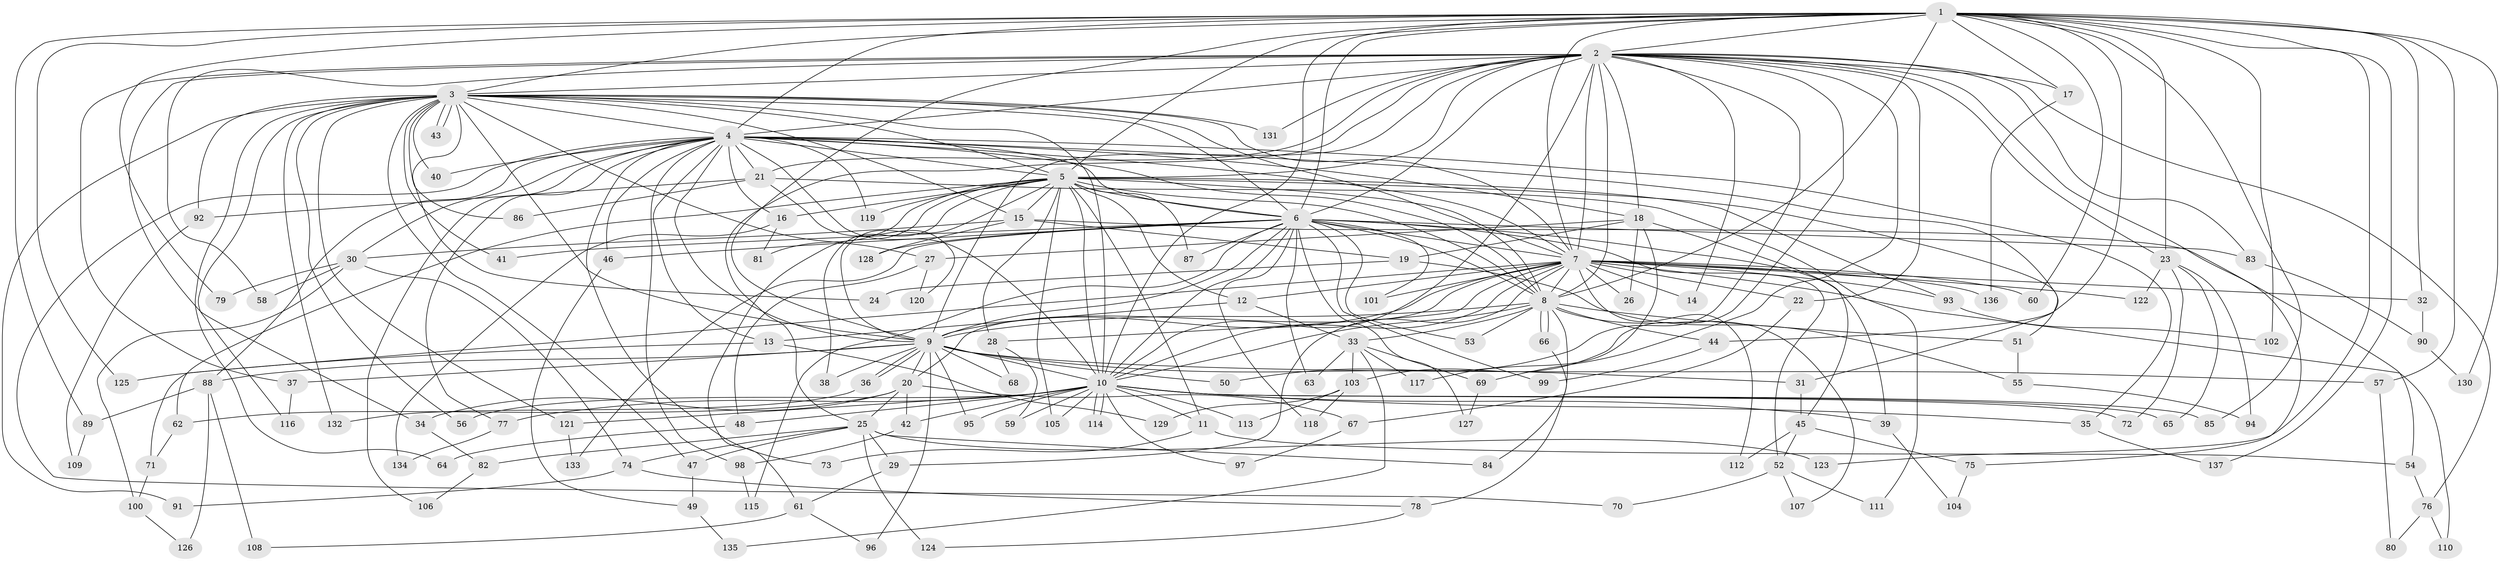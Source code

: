 // coarse degree distribution, {36: 0.009174311926605505, 24: 0.01834862385321101, 23: 0.009174311926605505, 22: 0.009174311926605505, 37: 0.009174311926605505, 14: 0.009174311926605505, 18: 0.009174311926605505, 4: 0.045871559633027525, 6: 0.027522935779816515, 2: 0.46788990825688076, 10: 0.009174311926605505, 3: 0.27522935779816515, 7: 0.027522935779816515, 5: 0.03669724770642202, 9: 0.009174311926605505, 1: 0.01834862385321101, 8: 0.009174311926605505}
// Generated by graph-tools (version 1.1) at 2025/23/03/03/25 07:23:41]
// undirected, 137 vertices, 299 edges
graph export_dot {
graph [start="1"]
  node [color=gray90,style=filled];
  1;
  2;
  3;
  4;
  5;
  6;
  7;
  8;
  9;
  10;
  11;
  12;
  13;
  14;
  15;
  16;
  17;
  18;
  19;
  20;
  21;
  22;
  23;
  24;
  25;
  26;
  27;
  28;
  29;
  30;
  31;
  32;
  33;
  34;
  35;
  36;
  37;
  38;
  39;
  40;
  41;
  42;
  43;
  44;
  45;
  46;
  47;
  48;
  49;
  50;
  51;
  52;
  53;
  54;
  55;
  56;
  57;
  58;
  59;
  60;
  61;
  62;
  63;
  64;
  65;
  66;
  67;
  68;
  69;
  70;
  71;
  72;
  73;
  74;
  75;
  76;
  77;
  78;
  79;
  80;
  81;
  82;
  83;
  84;
  85;
  86;
  87;
  88;
  89;
  90;
  91;
  92;
  93;
  94;
  95;
  96;
  97;
  98;
  99;
  100;
  101;
  102;
  103;
  104;
  105;
  106;
  107;
  108;
  109;
  110;
  111;
  112;
  113;
  114;
  115;
  116;
  117;
  118;
  119;
  120;
  121;
  122;
  123;
  124;
  125;
  126;
  127;
  128;
  129;
  130;
  131;
  132;
  133;
  134;
  135;
  136;
  137;
  1 -- 2;
  1 -- 3;
  1 -- 4;
  1 -- 5;
  1 -- 6;
  1 -- 7;
  1 -- 8;
  1 -- 9;
  1 -- 10;
  1 -- 17;
  1 -- 23;
  1 -- 32;
  1 -- 44;
  1 -- 57;
  1 -- 60;
  1 -- 79;
  1 -- 85;
  1 -- 89;
  1 -- 102;
  1 -- 123;
  1 -- 125;
  1 -- 130;
  1 -- 137;
  2 -- 3;
  2 -- 4;
  2 -- 5;
  2 -- 6;
  2 -- 7;
  2 -- 8;
  2 -- 9;
  2 -- 10;
  2 -- 14;
  2 -- 17;
  2 -- 18;
  2 -- 21;
  2 -- 22;
  2 -- 23;
  2 -- 25;
  2 -- 34;
  2 -- 37;
  2 -- 50;
  2 -- 58;
  2 -- 69;
  2 -- 75;
  2 -- 76;
  2 -- 83;
  2 -- 103;
  2 -- 131;
  3 -- 4;
  3 -- 5;
  3 -- 6;
  3 -- 7;
  3 -- 8;
  3 -- 9;
  3 -- 10;
  3 -- 15;
  3 -- 24;
  3 -- 27;
  3 -- 40;
  3 -- 41;
  3 -- 43;
  3 -- 43;
  3 -- 47;
  3 -- 56;
  3 -- 64;
  3 -- 86;
  3 -- 91;
  3 -- 92;
  3 -- 116;
  3 -- 121;
  3 -- 131;
  3 -- 132;
  4 -- 5;
  4 -- 6;
  4 -- 7;
  4 -- 8;
  4 -- 9;
  4 -- 10;
  4 -- 13;
  4 -- 16;
  4 -- 18;
  4 -- 21;
  4 -- 30;
  4 -- 31;
  4 -- 35;
  4 -- 40;
  4 -- 46;
  4 -- 70;
  4 -- 73;
  4 -- 77;
  4 -- 88;
  4 -- 98;
  4 -- 106;
  4 -- 119;
  5 -- 6;
  5 -- 7;
  5 -- 8;
  5 -- 9;
  5 -- 10;
  5 -- 11;
  5 -- 12;
  5 -- 15;
  5 -- 16;
  5 -- 28;
  5 -- 38;
  5 -- 51;
  5 -- 61;
  5 -- 62;
  5 -- 81;
  5 -- 87;
  5 -- 93;
  5 -- 105;
  5 -- 119;
  6 -- 7;
  6 -- 8;
  6 -- 9;
  6 -- 10;
  6 -- 39;
  6 -- 41;
  6 -- 46;
  6 -- 52;
  6 -- 53;
  6 -- 63;
  6 -- 83;
  6 -- 87;
  6 -- 99;
  6 -- 101;
  6 -- 115;
  6 -- 118;
  6 -- 127;
  6 -- 128;
  6 -- 133;
  7 -- 8;
  7 -- 9;
  7 -- 10;
  7 -- 12;
  7 -- 14;
  7 -- 20;
  7 -- 22;
  7 -- 26;
  7 -- 28;
  7 -- 29;
  7 -- 32;
  7 -- 60;
  7 -- 71;
  7 -- 93;
  7 -- 101;
  7 -- 110;
  7 -- 112;
  7 -- 122;
  7 -- 136;
  8 -- 9;
  8 -- 10;
  8 -- 33;
  8 -- 44;
  8 -- 51;
  8 -- 53;
  8 -- 66;
  8 -- 66;
  8 -- 84;
  8 -- 107;
  9 -- 10;
  9 -- 20;
  9 -- 31;
  9 -- 36;
  9 -- 36;
  9 -- 37;
  9 -- 38;
  9 -- 50;
  9 -- 57;
  9 -- 68;
  9 -- 88;
  9 -- 95;
  9 -- 96;
  10 -- 11;
  10 -- 35;
  10 -- 39;
  10 -- 42;
  10 -- 48;
  10 -- 56;
  10 -- 59;
  10 -- 65;
  10 -- 72;
  10 -- 77;
  10 -- 85;
  10 -- 95;
  10 -- 97;
  10 -- 105;
  10 -- 113;
  10 -- 114;
  10 -- 114;
  10 -- 121;
  11 -- 54;
  11 -- 73;
  12 -- 13;
  12 -- 33;
  13 -- 125;
  13 -- 129;
  15 -- 19;
  15 -- 30;
  15 -- 54;
  15 -- 128;
  16 -- 81;
  16 -- 134;
  17 -- 136;
  18 -- 19;
  18 -- 26;
  18 -- 27;
  18 -- 45;
  18 -- 117;
  19 -- 24;
  19 -- 55;
  20 -- 25;
  20 -- 34;
  20 -- 42;
  20 -- 62;
  20 -- 67;
  21 -- 86;
  21 -- 92;
  21 -- 111;
  21 -- 120;
  22 -- 67;
  23 -- 65;
  23 -- 72;
  23 -- 94;
  23 -- 122;
  25 -- 29;
  25 -- 47;
  25 -- 74;
  25 -- 82;
  25 -- 84;
  25 -- 123;
  25 -- 124;
  27 -- 48;
  27 -- 120;
  28 -- 59;
  28 -- 68;
  29 -- 61;
  30 -- 58;
  30 -- 74;
  30 -- 79;
  30 -- 100;
  31 -- 45;
  32 -- 90;
  33 -- 63;
  33 -- 69;
  33 -- 103;
  33 -- 117;
  33 -- 135;
  34 -- 82;
  35 -- 137;
  36 -- 132;
  37 -- 116;
  39 -- 104;
  42 -- 98;
  44 -- 99;
  45 -- 52;
  45 -- 75;
  45 -- 112;
  46 -- 49;
  47 -- 49;
  48 -- 64;
  49 -- 135;
  51 -- 55;
  52 -- 70;
  52 -- 107;
  52 -- 111;
  54 -- 76;
  55 -- 94;
  57 -- 80;
  61 -- 96;
  61 -- 108;
  62 -- 71;
  66 -- 78;
  67 -- 97;
  69 -- 127;
  71 -- 100;
  74 -- 78;
  74 -- 91;
  75 -- 104;
  76 -- 80;
  76 -- 110;
  77 -- 134;
  78 -- 124;
  82 -- 106;
  83 -- 90;
  88 -- 89;
  88 -- 108;
  88 -- 126;
  89 -- 109;
  90 -- 130;
  92 -- 109;
  93 -- 102;
  98 -- 115;
  100 -- 126;
  103 -- 113;
  103 -- 118;
  103 -- 129;
  121 -- 133;
}
